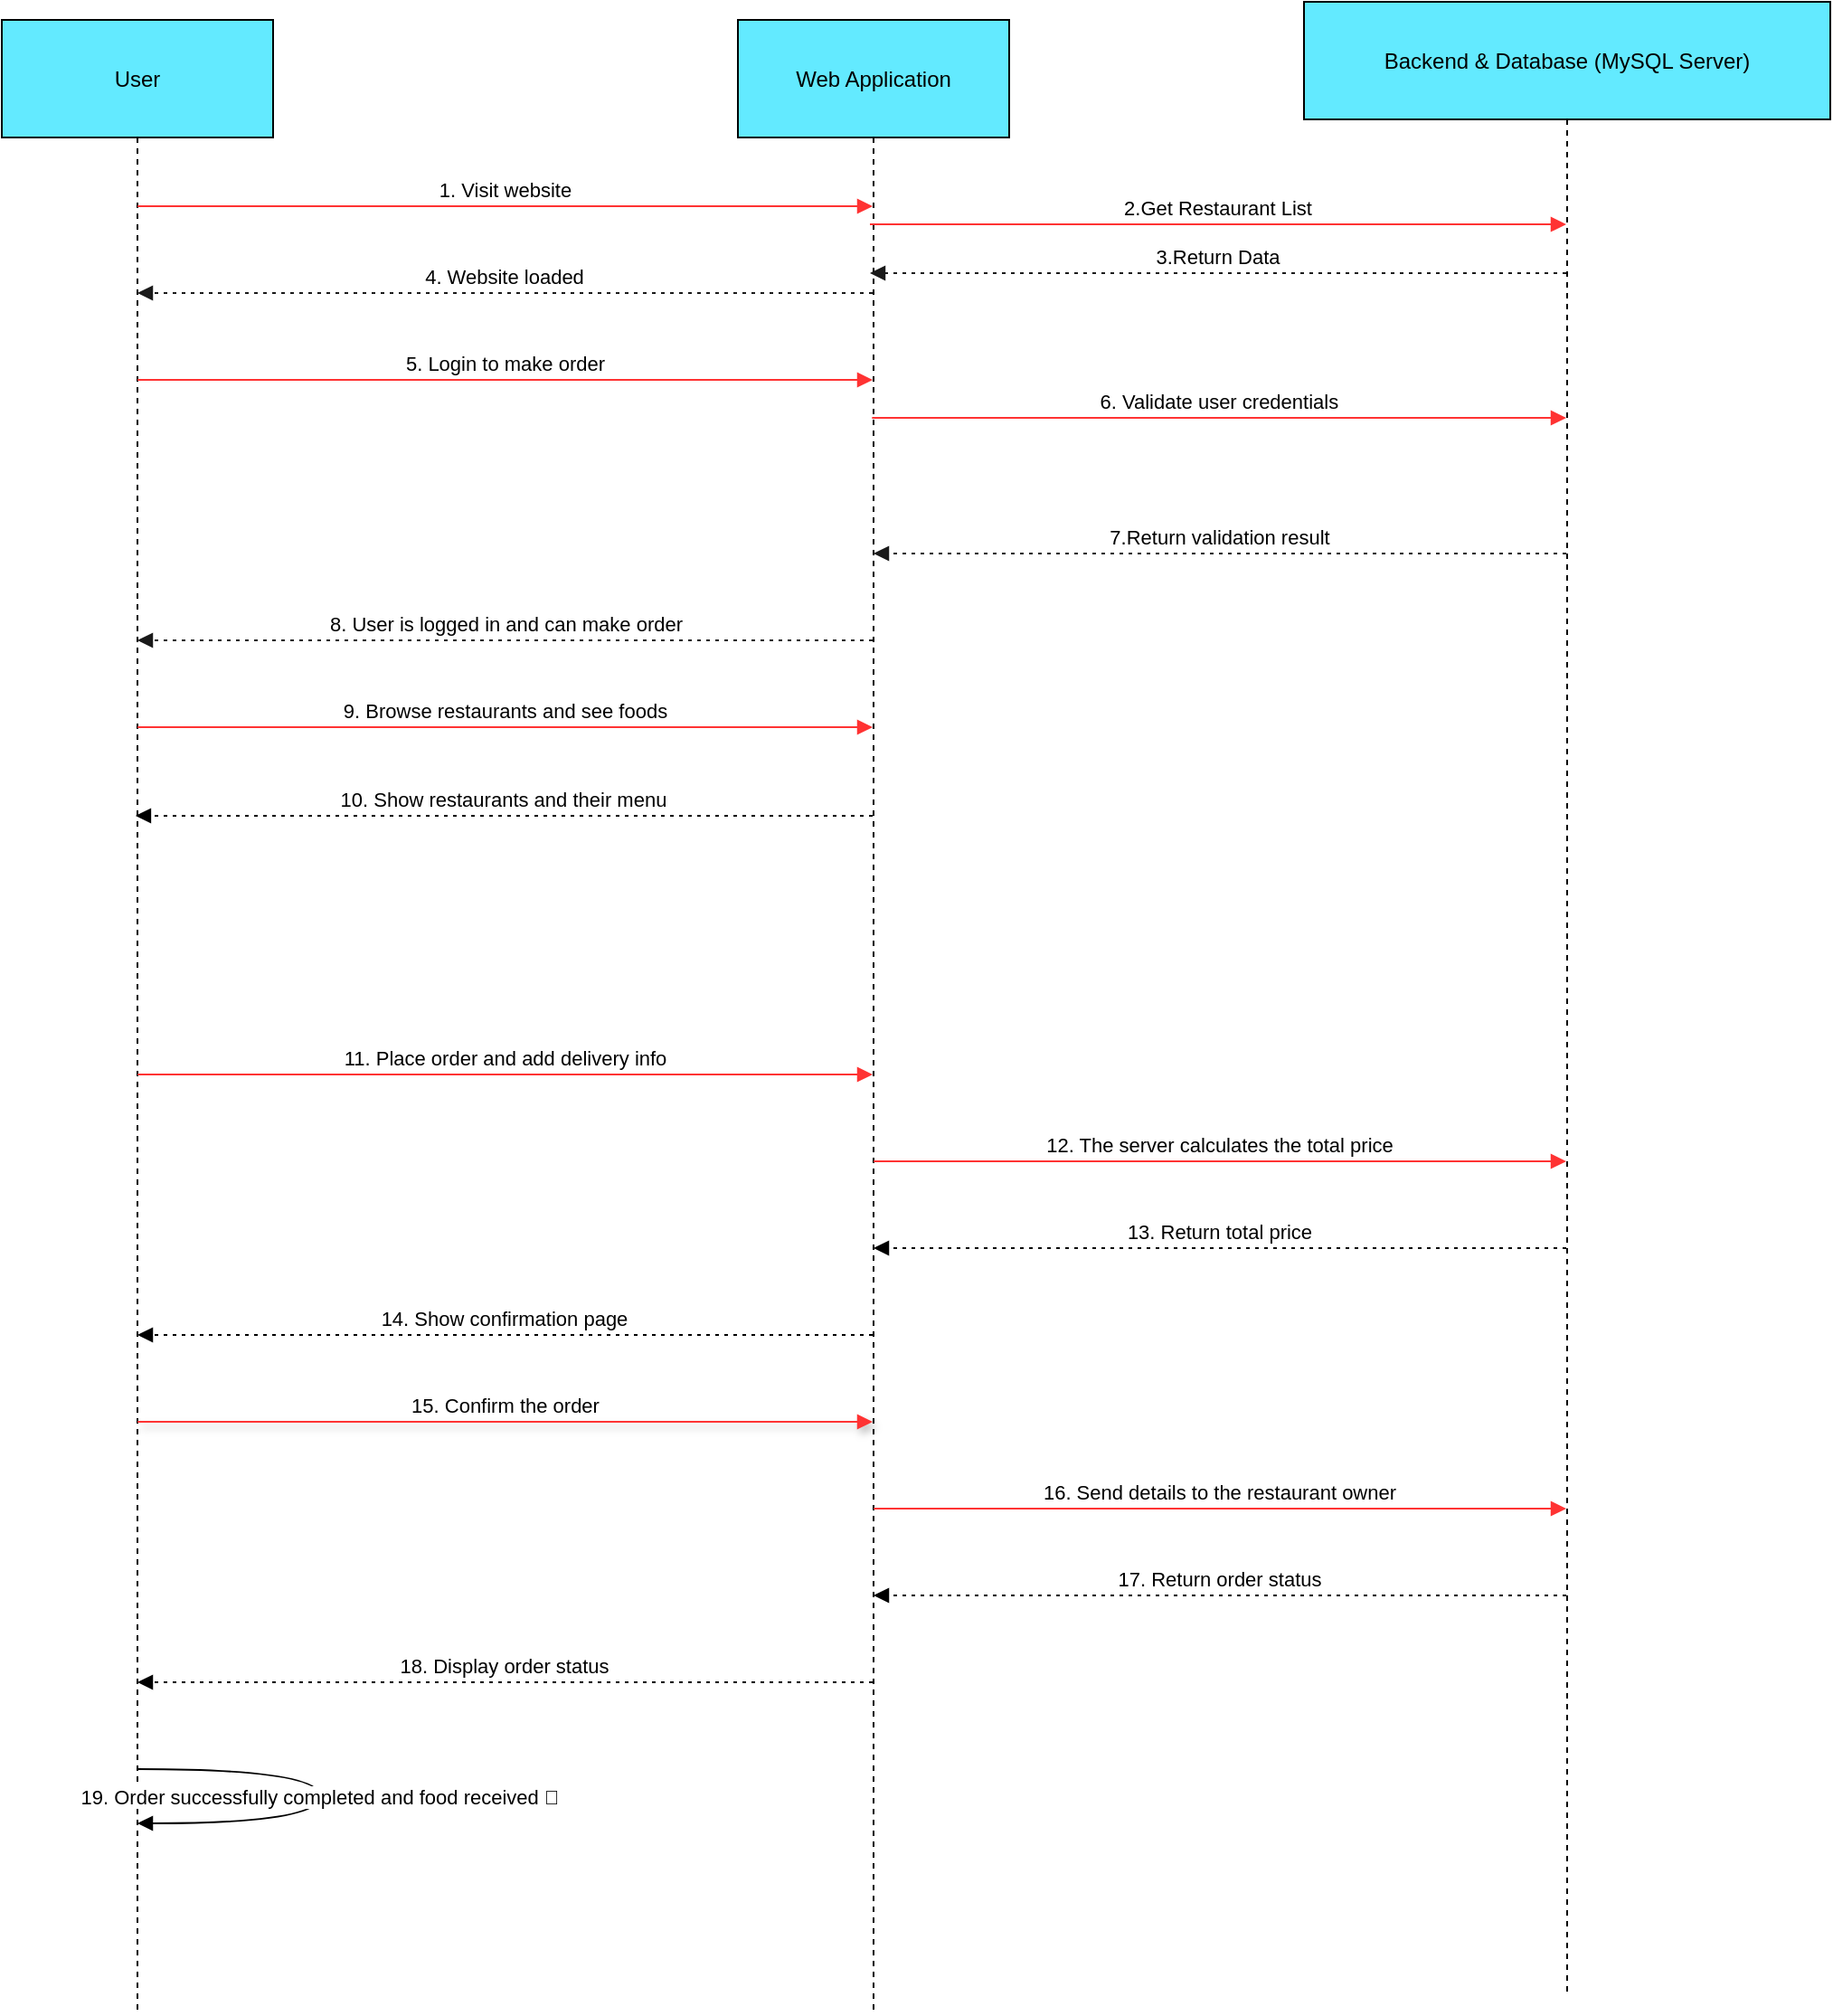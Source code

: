 <mxfile version="26.1.1">
  <diagram name="Page-1" id="qYhVgzCR8L1_dIYBYUUM">
    <mxGraphModel grid="1" page="1" gridSize="10" guides="1" tooltips="1" connect="1" arrows="1" fold="1" pageScale="1" pageWidth="1169" pageHeight="827" math="0" shadow="0">
      <root>
        <mxCell id="0" />
        <mxCell id="1" parent="0" />
        <mxCell id="8NMv-8bWpYRwNSnyqWfv-1" value="User" style="shape=umlLifeline;perimeter=lifelinePerimeter;whiteSpace=wrap;container=1;dropTarget=0;collapsible=0;recursiveResize=0;outlineConnect=0;portConstraint=eastwest;newEdgeStyle={&quot;edgeStyle&quot;:&quot;elbowEdgeStyle&quot;,&quot;elbow&quot;:&quot;vertical&quot;,&quot;curved&quot;:0,&quot;rounded&quot;:0};size=65;fillColor=#63EAFF;" vertex="1" parent="1">
          <mxGeometry x="-30" y="20" width="150" height="1102" as="geometry" />
        </mxCell>
        <mxCell id="8NMv-8bWpYRwNSnyqWfv-2" value="Web Application" style="shape=umlLifeline;perimeter=lifelinePerimeter;whiteSpace=wrap;container=1;dropTarget=0;collapsible=0;recursiveResize=0;outlineConnect=0;portConstraint=eastwest;newEdgeStyle={&quot;edgeStyle&quot;:&quot;elbowEdgeStyle&quot;,&quot;elbow&quot;:&quot;vertical&quot;,&quot;curved&quot;:0,&quot;rounded&quot;:0};size=65;fillColor=#63EAFF;" vertex="1" parent="1">
          <mxGeometry x="377" y="20" width="150" height="1102" as="geometry" />
        </mxCell>
        <mxCell id="8NMv-8bWpYRwNSnyqWfv-3" value="Backend &amp; Database (MySQL Server)" style="shape=umlLifeline;perimeter=lifelinePerimeter;whiteSpace=wrap;container=1;dropTarget=0;collapsible=0;recursiveResize=0;outlineConnect=0;portConstraint=eastwest;newEdgeStyle={&quot;edgeStyle&quot;:&quot;elbowEdgeStyle&quot;,&quot;elbow&quot;:&quot;vertical&quot;,&quot;curved&quot;:0,&quot;rounded&quot;:0};size=65;fillColor=#63EAFF;" vertex="1" parent="1">
          <mxGeometry x="690" y="10" width="291" height="1102" as="geometry" />
        </mxCell>
        <mxCell id="8NMv-8bWpYRwNSnyqWfv-4" value="1. Visit website" style="verticalAlign=bottom;edgeStyle=elbowEdgeStyle;elbow=vertical;curved=0;rounded=0;endArrow=block;strokeColor=#FF3333;" edge="1" parent="1" source="8NMv-8bWpYRwNSnyqWfv-1" target="8NMv-8bWpYRwNSnyqWfv-2">
          <mxGeometry relative="1" as="geometry">
            <Array as="points">
              <mxPoint x="282" y="123" />
            </Array>
          </mxGeometry>
        </mxCell>
        <mxCell id="8NMv-8bWpYRwNSnyqWfv-5" value="4. Website loaded" style="verticalAlign=bottom;edgeStyle=elbowEdgeStyle;elbow=vertical;curved=0;rounded=0;dashed=1;dashPattern=2 3;endArrow=block;strokeColor=#1A1A1A;" edge="1" parent="1" source="8NMv-8bWpYRwNSnyqWfv-2" target="8NMv-8bWpYRwNSnyqWfv-1">
          <mxGeometry relative="1" as="geometry">
            <Array as="points">
              <mxPoint x="285" y="171" />
            </Array>
          </mxGeometry>
        </mxCell>
        <mxCell id="8NMv-8bWpYRwNSnyqWfv-6" value="5. Login to make order" style="verticalAlign=bottom;edgeStyle=elbowEdgeStyle;elbow=vertical;curved=0;rounded=0;endArrow=block;strokeColor=#FF3333;" edge="1" parent="1" source="8NMv-8bWpYRwNSnyqWfv-1" target="8NMv-8bWpYRwNSnyqWfv-2">
          <mxGeometry relative="1" as="geometry">
            <Array as="points">
              <mxPoint x="282" y="219" />
            </Array>
          </mxGeometry>
        </mxCell>
        <mxCell id="8NMv-8bWpYRwNSnyqWfv-7" value="6. Validate user credentials" style="verticalAlign=bottom;edgeStyle=elbowEdgeStyle;elbow=vertical;curved=0;rounded=0;endArrow=block;strokeColor=#FF3333;" edge="1" parent="1" target="8NMv-8bWpYRwNSnyqWfv-3">
          <mxGeometry relative="1" as="geometry">
            <Array as="points">
              <mxPoint x="640" y="240" />
            </Array>
            <mxPoint x="451.167" y="240" as="sourcePoint" />
            <mxPoint x="810" y="240" as="targetPoint" />
          </mxGeometry>
        </mxCell>
        <mxCell id="8NMv-8bWpYRwNSnyqWfv-8" value="7.Return validation result" style="verticalAlign=bottom;edgeStyle=elbowEdgeStyle;elbow=horizontal;curved=0;rounded=0;dashed=1;dashPattern=2 3;endArrow=block;strokeColor=#1A1A1A;" edge="1" parent="1" source="8NMv-8bWpYRwNSnyqWfv-3" target="8NMv-8bWpYRwNSnyqWfv-2">
          <mxGeometry relative="1" as="geometry">
            <Array as="points">
              <mxPoint x="643" y="315" />
            </Array>
          </mxGeometry>
        </mxCell>
        <mxCell id="8NMv-8bWpYRwNSnyqWfv-9" value="8. User is logged in and can make order" style="verticalAlign=bottom;edgeStyle=elbowEdgeStyle;elbow=vertical;curved=0;rounded=0;dashed=1;dashPattern=2 3;endArrow=block;strokeColor=#1A1A1A;" edge="1" parent="1" source="8NMv-8bWpYRwNSnyqWfv-2" target="8NMv-8bWpYRwNSnyqWfv-1">
          <mxGeometry x="-0.003" relative="1" as="geometry">
            <Array as="points">
              <mxPoint x="285" y="363" />
            </Array>
            <mxPoint as="offset" />
          </mxGeometry>
        </mxCell>
        <mxCell id="8NMv-8bWpYRwNSnyqWfv-10" value="9. Browse restaurants and see foods" style="verticalAlign=bottom;edgeStyle=elbowEdgeStyle;elbow=vertical;curved=0;rounded=0;endArrow=block;strokeColor=#FF3333;" edge="1" parent="1" source="8NMv-8bWpYRwNSnyqWfv-1" target="8NMv-8bWpYRwNSnyqWfv-2">
          <mxGeometry relative="1" as="geometry">
            <Array as="points">
              <mxPoint x="282" y="411" />
            </Array>
          </mxGeometry>
        </mxCell>
        <mxCell id="8NMv-8bWpYRwNSnyqWfv-13" value="10. Show restaurants and their menu" style="verticalAlign=bottom;edgeStyle=elbowEdgeStyle;elbow=vertical;curved=0;rounded=0;dashed=1;dashPattern=2 3;endArrow=block;" edge="1" parent="1">
          <mxGeometry relative="1" as="geometry">
            <Array as="points">
              <mxPoint x="285" y="460" />
            </Array>
            <mxPoint x="451.5" y="460" as="sourcePoint" />
            <mxPoint x="43.962" y="460" as="targetPoint" />
          </mxGeometry>
        </mxCell>
        <mxCell id="8NMv-8bWpYRwNSnyqWfv-14" value="11. Place order and add delivery info" style="verticalAlign=bottom;edgeStyle=elbowEdgeStyle;elbow=vertical;curved=0;rounded=0;endArrow=block;strokeColor=#FF3333;" edge="1" parent="1" source="8NMv-8bWpYRwNSnyqWfv-1" target="8NMv-8bWpYRwNSnyqWfv-2">
          <mxGeometry relative="1" as="geometry">
            <Array as="points">
              <mxPoint x="282" y="603" />
            </Array>
          </mxGeometry>
        </mxCell>
        <mxCell id="8NMv-8bWpYRwNSnyqWfv-15" value="12. The server calculates the total price" style="verticalAlign=bottom;edgeStyle=elbowEdgeStyle;elbow=vertical;curved=0;rounded=0;endArrow=block;strokeColor=#FF3333;" edge="1" parent="1" source="8NMv-8bWpYRwNSnyqWfv-2" target="8NMv-8bWpYRwNSnyqWfv-3">
          <mxGeometry relative="1" as="geometry">
            <Array as="points">
              <mxPoint x="640" y="651" />
            </Array>
          </mxGeometry>
        </mxCell>
        <mxCell id="8NMv-8bWpYRwNSnyqWfv-16" value="13. Return total price" style="verticalAlign=bottom;edgeStyle=elbowEdgeStyle;elbow=vertical;curved=0;rounded=0;dashed=1;dashPattern=2 3;endArrow=block;" edge="1" parent="1" source="8NMv-8bWpYRwNSnyqWfv-3" target="8NMv-8bWpYRwNSnyqWfv-2">
          <mxGeometry relative="1" as="geometry">
            <Array as="points">
              <mxPoint x="643" y="699" />
            </Array>
          </mxGeometry>
        </mxCell>
        <mxCell id="8NMv-8bWpYRwNSnyqWfv-17" value="14. Show confirmation page" style="verticalAlign=bottom;edgeStyle=elbowEdgeStyle;elbow=vertical;curved=0;rounded=0;dashed=1;dashPattern=2 3;endArrow=block;" edge="1" parent="1" source="8NMv-8bWpYRwNSnyqWfv-2" target="8NMv-8bWpYRwNSnyqWfv-1">
          <mxGeometry relative="1" as="geometry">
            <Array as="points">
              <mxPoint x="285" y="747" />
            </Array>
          </mxGeometry>
        </mxCell>
        <mxCell id="8NMv-8bWpYRwNSnyqWfv-18" value="15. Confirm the order" style="verticalAlign=bottom;edgeStyle=elbowEdgeStyle;elbow=vertical;curved=0;rounded=0;endArrow=block;shadow=1;strokeColor=#FF3333;" edge="1" parent="1" source="8NMv-8bWpYRwNSnyqWfv-1" target="8NMv-8bWpYRwNSnyqWfv-2">
          <mxGeometry relative="1" as="geometry">
            <Array as="points">
              <mxPoint x="282" y="795" />
            </Array>
          </mxGeometry>
        </mxCell>
        <mxCell id="8NMv-8bWpYRwNSnyqWfv-19" value="16. Send details to the restaurant owner" style="verticalAlign=bottom;edgeStyle=elbowEdgeStyle;elbow=vertical;curved=0;rounded=0;endArrow=block;strokeColor=#FF3333;" edge="1" parent="1" source="8NMv-8bWpYRwNSnyqWfv-2" target="8NMv-8bWpYRwNSnyqWfv-3">
          <mxGeometry relative="1" as="geometry">
            <Array as="points">
              <mxPoint x="640" y="843" />
            </Array>
          </mxGeometry>
        </mxCell>
        <mxCell id="8NMv-8bWpYRwNSnyqWfv-20" value="17. Return order status" style="verticalAlign=bottom;edgeStyle=elbowEdgeStyle;elbow=vertical;curved=0;rounded=0;dashed=1;dashPattern=2 3;endArrow=block;" edge="1" parent="1" source="8NMv-8bWpYRwNSnyqWfv-3" target="8NMv-8bWpYRwNSnyqWfv-2">
          <mxGeometry relative="1" as="geometry">
            <Array as="points">
              <mxPoint x="643" y="891" />
            </Array>
          </mxGeometry>
        </mxCell>
        <mxCell id="8NMv-8bWpYRwNSnyqWfv-21" value="18. Display order status" style="verticalAlign=bottom;edgeStyle=elbowEdgeStyle;elbow=vertical;curved=0;rounded=0;dashed=1;dashPattern=2 3;endArrow=block;" edge="1" parent="1" source="8NMv-8bWpYRwNSnyqWfv-2" target="8NMv-8bWpYRwNSnyqWfv-1">
          <mxGeometry relative="1" as="geometry">
            <Array as="points">
              <mxPoint x="285" y="939" />
            </Array>
          </mxGeometry>
        </mxCell>
        <mxCell id="8NMv-8bWpYRwNSnyqWfv-22" value="19. Order successfully completed and food received 🎉" style="curved=1;endArrow=block;rounded=0;" edge="1" parent="1" source="8NMv-8bWpYRwNSnyqWfv-1" target="8NMv-8bWpYRwNSnyqWfv-1">
          <mxGeometry relative="1" as="geometry">
            <Array as="points">
              <mxPoint x="146" y="987" />
              <mxPoint x="146" y="1017" />
            </Array>
          </mxGeometry>
        </mxCell>
        <mxCell id="8NMv-8bWpYRwNSnyqWfv-23" value="2.Get Restaurant List" style="verticalAlign=bottom;edgeStyle=elbowEdgeStyle;elbow=vertical;curved=0;rounded=0;endArrow=block;fillColor=#FF3333;strokeColor=#FF3333;" edge="1" parent="1" target="8NMv-8bWpYRwNSnyqWfv-3">
          <mxGeometry relative="1" as="geometry">
            <Array as="points">
              <mxPoint x="638" y="133" />
            </Array>
            <mxPoint x="450" y="133" as="sourcePoint" />
            <mxPoint x="808" y="133" as="targetPoint" />
          </mxGeometry>
        </mxCell>
        <mxCell id="8NMv-8bWpYRwNSnyqWfv-26" value="3.Return Data" style="verticalAlign=bottom;edgeStyle=elbowEdgeStyle;elbow=horizontal;curved=0;rounded=0;dashed=1;dashPattern=2 3;endArrow=block;strokeColor=#1A1A1A;" edge="1" parent="1" source="8NMv-8bWpYRwNSnyqWfv-3">
          <mxGeometry relative="1" as="geometry">
            <Array as="points">
              <mxPoint x="641" y="160" />
            </Array>
            <mxPoint x="808" y="160" as="sourcePoint" />
            <mxPoint x="450" y="160" as="targetPoint" />
          </mxGeometry>
        </mxCell>
      </root>
    </mxGraphModel>
  </diagram>
</mxfile>
